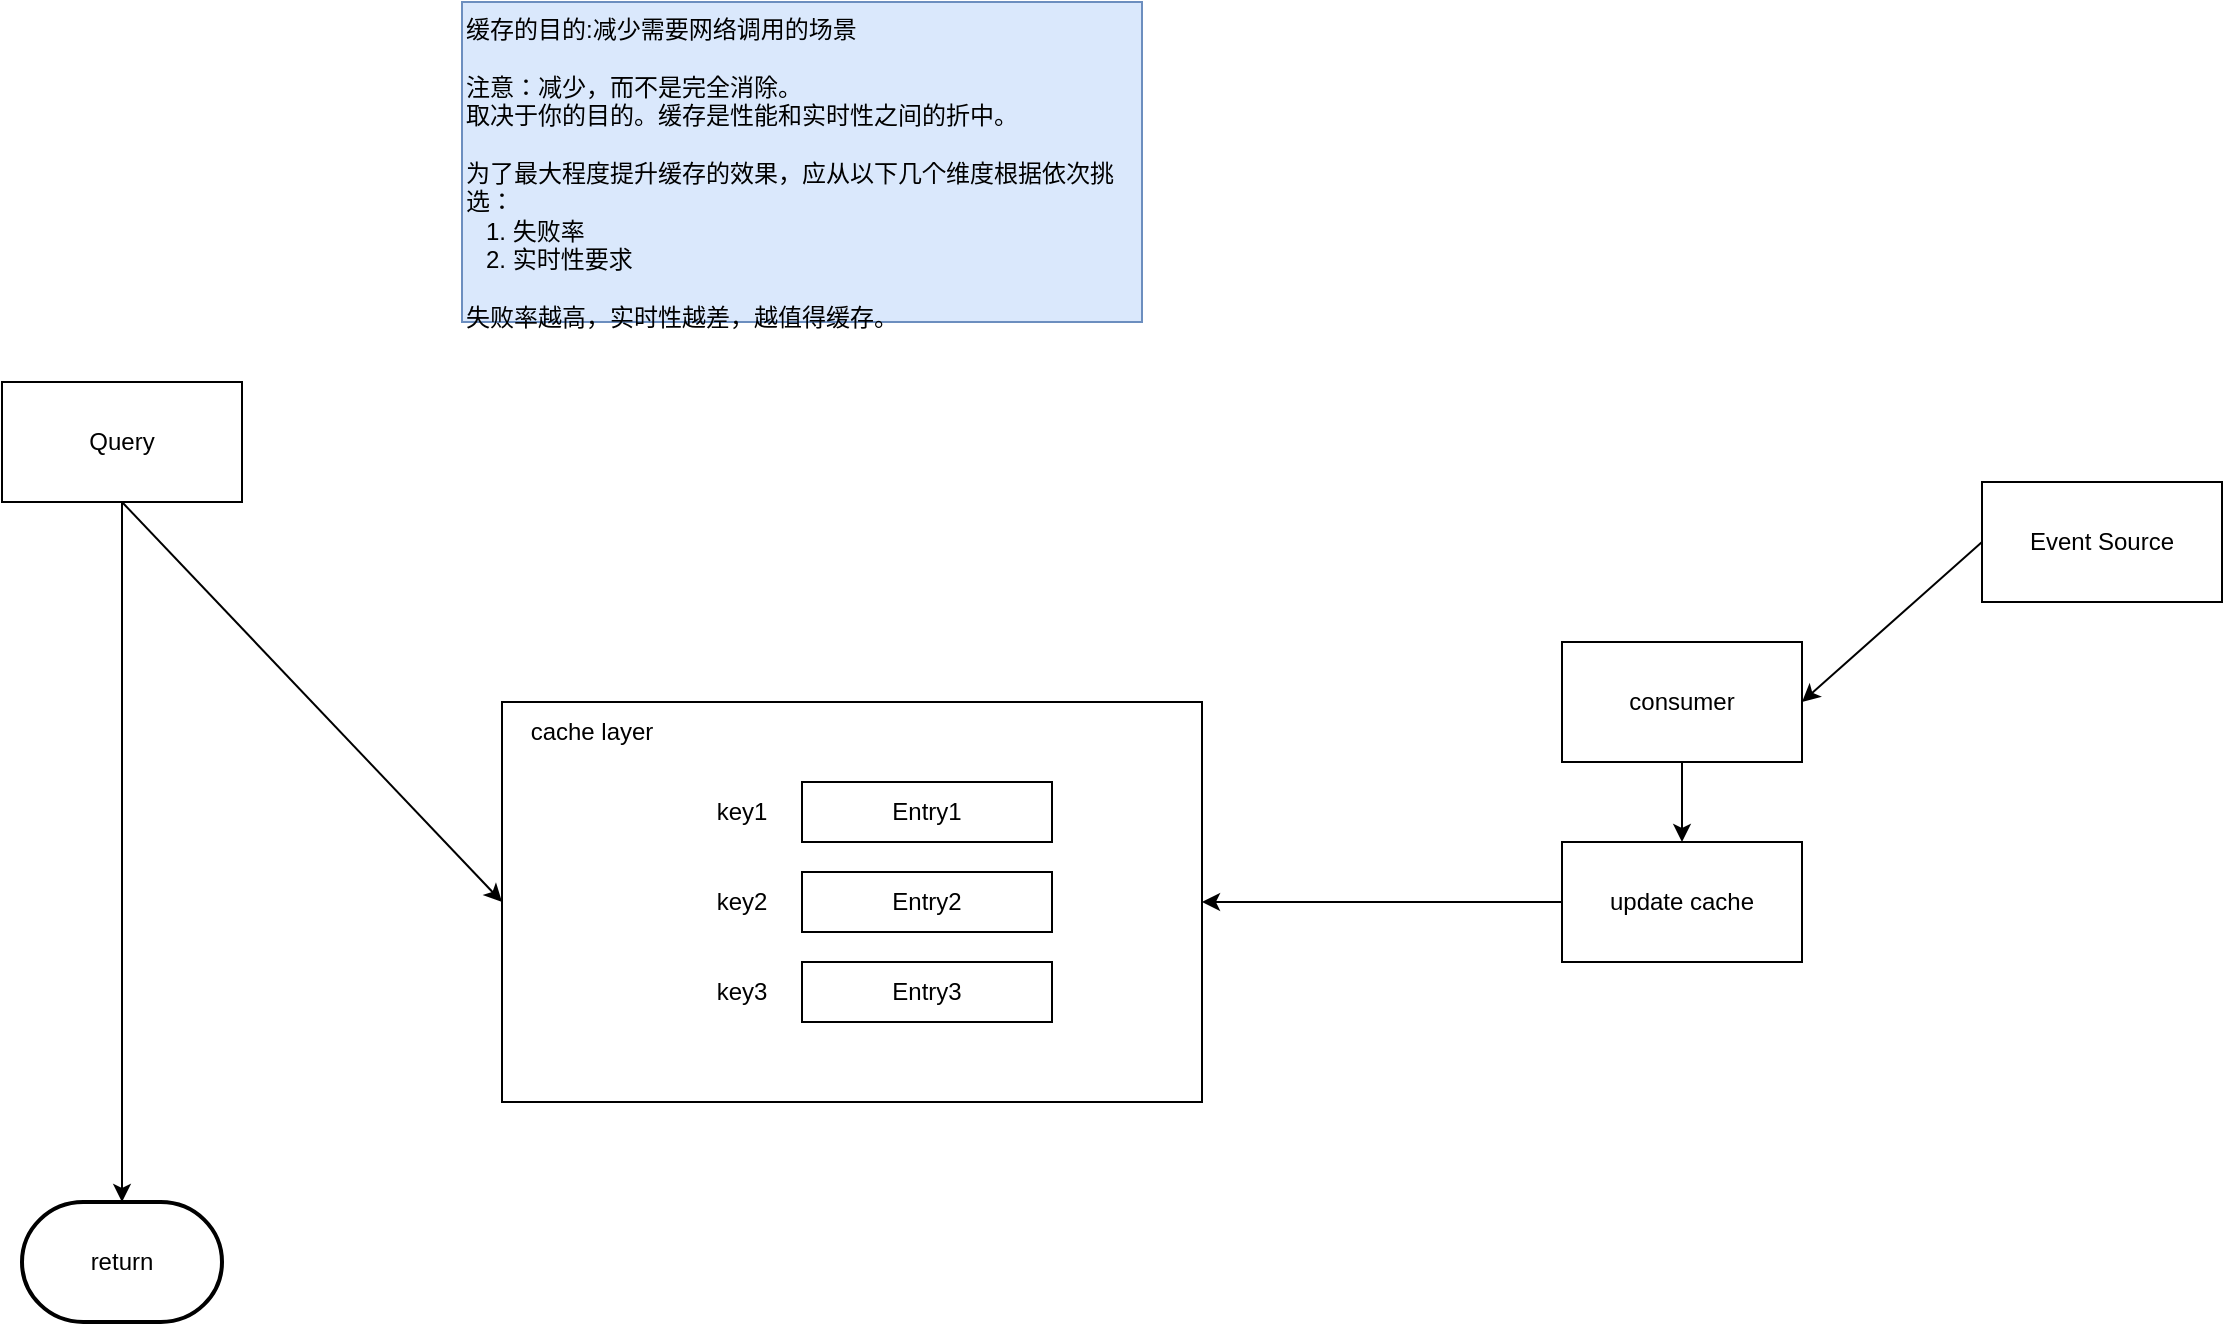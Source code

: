 <mxfile version="15.5.6" type="github">
  <diagram id="Nfzj3-45e-fYplGMUKLw" name="cache">
    <mxGraphModel dx="1426" dy="1977" grid="1" gridSize="10" guides="1" tooltips="1" connect="1" arrows="1" fold="1" page="1" pageScale="1" pageWidth="850" pageHeight="1100" math="0" shadow="0">
      <root>
        <mxCell id="0" />
        <mxCell id="1" parent="0" />
        <mxCell id="tfhazVFiJOZhvMuRtOAB-1" value="Query" style="rounded=0;whiteSpace=wrap;html=1;" vertex="1" parent="1">
          <mxGeometry x="90" y="170" width="120" height="60" as="geometry" />
        </mxCell>
        <mxCell id="tfhazVFiJOZhvMuRtOAB-2" value="Event Source" style="rounded=0;whiteSpace=wrap;html=1;" vertex="1" parent="1">
          <mxGeometry x="1080" y="220" width="120" height="60" as="geometry" />
        </mxCell>
        <mxCell id="tfhazVFiJOZhvMuRtOAB-3" value="" style="rounded=0;whiteSpace=wrap;html=1;" vertex="1" parent="1">
          <mxGeometry x="340" y="330" width="350" height="200" as="geometry" />
        </mxCell>
        <mxCell id="tfhazVFiJOZhvMuRtOAB-4" value="cache layer" style="text;html=1;strokeColor=none;fillColor=none;align=center;verticalAlign=middle;whiteSpace=wrap;rounded=0;" vertex="1" parent="1">
          <mxGeometry x="340" y="330" width="90" height="30" as="geometry" />
        </mxCell>
        <mxCell id="tfhazVFiJOZhvMuRtOAB-5" value="consumer" style="rounded=0;whiteSpace=wrap;html=1;" vertex="1" parent="1">
          <mxGeometry x="870" y="300" width="120" height="60" as="geometry" />
        </mxCell>
        <mxCell id="tfhazVFiJOZhvMuRtOAB-6" value="" style="endArrow=classic;html=1;rounded=0;exitX=0.5;exitY=1;exitDx=0;exitDy=0;entryX=0;entryY=0.5;entryDx=0;entryDy=0;" edge="1" parent="1" source="tfhazVFiJOZhvMuRtOAB-1" target="tfhazVFiJOZhvMuRtOAB-3">
          <mxGeometry width="50" height="50" relative="1" as="geometry">
            <mxPoint x="150" y="320" as="sourcePoint" />
            <mxPoint x="200" y="270" as="targetPoint" />
          </mxGeometry>
        </mxCell>
        <mxCell id="tfhazVFiJOZhvMuRtOAB-8" value="" style="endArrow=classic;html=1;rounded=0;exitX=0.5;exitY=1;exitDx=0;exitDy=0;entryX=0.5;entryY=0;entryDx=0;entryDy=0;entryPerimeter=0;" edge="1" parent="1" source="tfhazVFiJOZhvMuRtOAB-1" target="tfhazVFiJOZhvMuRtOAB-19">
          <mxGeometry width="50" height="50" relative="1" as="geometry">
            <mxPoint x="170" y="440" as="sourcePoint" />
            <mxPoint x="150" y="490" as="targetPoint" />
          </mxGeometry>
        </mxCell>
        <mxCell id="tfhazVFiJOZhvMuRtOAB-9" value="" style="endArrow=classic;html=1;rounded=0;exitX=0;exitY=0.5;exitDx=0;exitDy=0;entryX=1;entryY=0.5;entryDx=0;entryDy=0;" edge="1" parent="1" source="tfhazVFiJOZhvMuRtOAB-2" target="tfhazVFiJOZhvMuRtOAB-5">
          <mxGeometry width="50" height="50" relative="1" as="geometry">
            <mxPoint x="890" y="120" as="sourcePoint" />
            <mxPoint x="940" y="70" as="targetPoint" />
          </mxGeometry>
        </mxCell>
        <mxCell id="tfhazVFiJOZhvMuRtOAB-10" value="update cache" style="rounded=0;whiteSpace=wrap;html=1;" vertex="1" parent="1">
          <mxGeometry x="870" y="400" width="120" height="60" as="geometry" />
        </mxCell>
        <mxCell id="tfhazVFiJOZhvMuRtOAB-11" value="" style="endArrow=classic;html=1;rounded=0;exitX=0.5;exitY=1;exitDx=0;exitDy=0;entryX=0.5;entryY=0;entryDx=0;entryDy=0;" edge="1" parent="1" source="tfhazVFiJOZhvMuRtOAB-5" target="tfhazVFiJOZhvMuRtOAB-10">
          <mxGeometry width="50" height="50" relative="1" as="geometry">
            <mxPoint x="1190" y="440" as="sourcePoint" />
            <mxPoint x="1240" y="390" as="targetPoint" />
          </mxGeometry>
        </mxCell>
        <mxCell id="tfhazVFiJOZhvMuRtOAB-12" value="" style="endArrow=classic;html=1;rounded=0;entryX=1;entryY=0.5;entryDx=0;entryDy=0;exitX=0;exitY=0.5;exitDx=0;exitDy=0;" edge="1" parent="1" source="tfhazVFiJOZhvMuRtOAB-10" target="tfhazVFiJOZhvMuRtOAB-3">
          <mxGeometry width="50" height="50" relative="1" as="geometry">
            <mxPoint x="1120" y="580" as="sourcePoint" />
            <mxPoint x="1170" y="530" as="targetPoint" />
          </mxGeometry>
        </mxCell>
        <mxCell id="tfhazVFiJOZhvMuRtOAB-13" value="Entry1" style="rounded=0;whiteSpace=wrap;html=1;" vertex="1" parent="1">
          <mxGeometry x="490" y="370" width="125" height="30" as="geometry" />
        </mxCell>
        <mxCell id="tfhazVFiJOZhvMuRtOAB-14" value="key1" style="text;html=1;strokeColor=none;fillColor=none;align=center;verticalAlign=middle;whiteSpace=wrap;rounded=0;" vertex="1" parent="1">
          <mxGeometry x="430" y="370" width="60" height="30" as="geometry" />
        </mxCell>
        <mxCell id="tfhazVFiJOZhvMuRtOAB-15" value="Entry2" style="rounded=0;whiteSpace=wrap;html=1;" vertex="1" parent="1">
          <mxGeometry x="490" y="415" width="125" height="30" as="geometry" />
        </mxCell>
        <mxCell id="tfhazVFiJOZhvMuRtOAB-16" value="key2" style="text;html=1;strokeColor=none;fillColor=none;align=center;verticalAlign=middle;whiteSpace=wrap;rounded=0;" vertex="1" parent="1">
          <mxGeometry x="430" y="415" width="60" height="30" as="geometry" />
        </mxCell>
        <mxCell id="tfhazVFiJOZhvMuRtOAB-17" value="Entry3" style="rounded=0;whiteSpace=wrap;html=1;" vertex="1" parent="1">
          <mxGeometry x="490" y="460" width="125" height="30" as="geometry" />
        </mxCell>
        <mxCell id="tfhazVFiJOZhvMuRtOAB-18" value="key3" style="text;html=1;strokeColor=none;fillColor=none;align=center;verticalAlign=middle;whiteSpace=wrap;rounded=0;" vertex="1" parent="1">
          <mxGeometry x="430" y="460" width="60" height="30" as="geometry" />
        </mxCell>
        <mxCell id="tfhazVFiJOZhvMuRtOAB-19" value="return" style="strokeWidth=2;html=1;shape=mxgraph.flowchart.terminator;whiteSpace=wrap;" vertex="1" parent="1">
          <mxGeometry x="100" y="580" width="100" height="60" as="geometry" />
        </mxCell>
        <mxCell id="tfhazVFiJOZhvMuRtOAB-20" value="缓存的目的:减少需要网络调用的场景&lt;br&gt;&lt;br&gt;注意：减少，而不是完全消除。&lt;br&gt;取决于你的目的。缓存是性能和实时性之间的折中。&lt;br&gt;&lt;br&gt;为了最大程度提升缓存的效果，应从以下几个维度根据依次挑选：&lt;br&gt;&amp;nbsp; &amp;nbsp;1. 失败率&lt;br&gt;&amp;nbsp; &amp;nbsp;2. 实时性要求&lt;br&gt;&lt;br&gt;失败率越高，实时性越差，越值得缓存。" style="text;html=1;strokeColor=#6c8ebf;fillColor=#dae8fc;align=left;verticalAlign=top;whiteSpace=wrap;rounded=0;" vertex="1" parent="1">
          <mxGeometry x="320" y="-20" width="340" height="160" as="geometry" />
        </mxCell>
      </root>
    </mxGraphModel>
  </diagram>
</mxfile>
